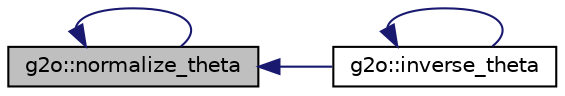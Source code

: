 digraph "g2o::normalize_theta"
{
  edge [fontname="Helvetica",fontsize="10",labelfontname="Helvetica",labelfontsize="10"];
  node [fontname="Helvetica",fontsize="10",shape=record];
  rankdir="LR";
  Node22 [label="g2o::normalize_theta",height=0.2,width=0.4,color="black", fillcolor="grey75", style="filled", fontcolor="black"];
  Node22 -> Node22 [dir="back",color="midnightblue",fontsize="10",style="solid",fontname="Helvetica"];
  Node22 -> Node23 [dir="back",color="midnightblue",fontsize="10",style="solid",fontname="Helvetica"];
  Node23 [label="g2o::inverse_theta",height=0.2,width=0.4,color="black", fillcolor="white", style="filled",URL="$misc_8h.html#a9ae48fc8caba4b009642ca53d69a3b98"];
  Node23 -> Node23 [dir="back",color="midnightblue",fontsize="10",style="solid",fontname="Helvetica"];
}
